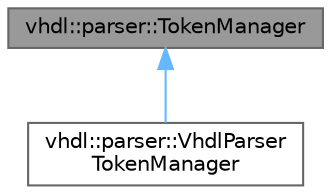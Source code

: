digraph "vhdl::parser::TokenManager"
{
 // INTERACTIVE_SVG=YES
 // LATEX_PDF_SIZE
  bgcolor="transparent";
  edge [fontname=Helvetica,fontsize=10,labelfontname=Helvetica,labelfontsize=10];
  node [fontname=Helvetica,fontsize=10,shape=box,height=0.2,width=0.4];
  Node1 [label="vhdl::parser::TokenManager",height=0.2,width=0.4,color="gray40", fillcolor="grey60", style="filled", fontcolor="black",tooltip="An implementation for this interface is generated by JavaCCParser."];
  Node1 -> Node2 [dir="back",color="steelblue1",style="solid"];
  Node2 [label="vhdl::parser::VhdlParser\lTokenManager",height=0.2,width=0.4,color="gray40", fillcolor="white", style="filled",URL="$d4/d48/classvhdl_1_1parser_1_1_vhdl_parser_token_manager.html",tooltip="Token Manager."];
}
